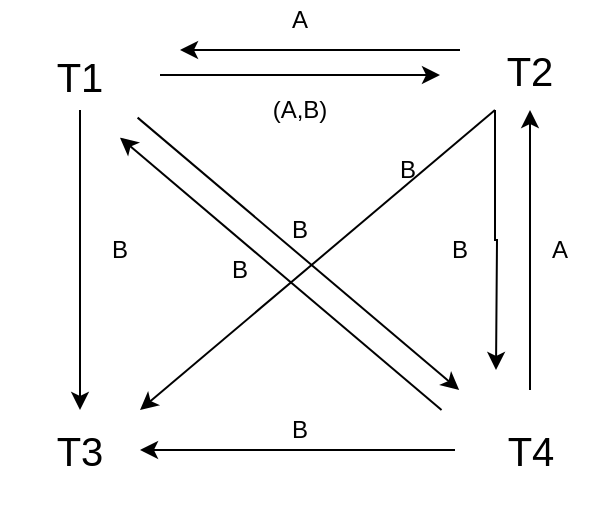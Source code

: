 <mxfile version="14.4.6" type="github">
  <diagram id="Fgm_h7O3pYdPoo2L2BLx" name="Page-1">
    <mxGraphModel dx="1038" dy="580" grid="1" gridSize="10" guides="1" tooltips="1" connect="1" arrows="1" fold="1" page="1" pageScale="1" pageWidth="827" pageHeight="1169" math="0" shadow="0">
      <root>
        <mxCell id="0" />
        <mxCell id="1" parent="0" />
        <mxCell id="Ti2Iviw0w2BretP2s4dY-1" value="&lt;font style=&quot;font-size: 20px&quot;&gt;T3&lt;/font&gt;" style="text;html=1;strokeColor=none;fillColor=none;align=center;verticalAlign=middle;whiteSpace=wrap;rounded=0;" vertex="1" parent="1">
          <mxGeometry x="240" y="330" width="60" height="40" as="geometry" />
        </mxCell>
        <mxCell id="Ti2Iviw0w2BretP2s4dY-12" style="edgeStyle=orthogonalEdgeStyle;rounded=0;orthogonalLoop=1;jettySize=auto;html=1;" edge="1" parent="1" source="Ti2Iviw0w2BretP2s4dY-2" target="Ti2Iviw0w2BretP2s4dY-4">
          <mxGeometry relative="1" as="geometry" />
        </mxCell>
        <mxCell id="Ti2Iviw0w2BretP2s4dY-28" style="edgeStyle=orthogonalEdgeStyle;rounded=0;orthogonalLoop=1;jettySize=auto;html=1;" edge="1" parent="1" source="Ti2Iviw0w2BretP2s4dY-2" target="Ti2Iviw0w2BretP2s4dY-1">
          <mxGeometry relative="1" as="geometry" />
        </mxCell>
        <mxCell id="Ti2Iviw0w2BretP2s4dY-2" value="&lt;font style=&quot;font-size: 20px&quot;&gt;T4&lt;/font&gt;" style="text;html=1;strokeColor=none;fillColor=none;align=center;verticalAlign=middle;whiteSpace=wrap;rounded=0;" vertex="1" parent="1">
          <mxGeometry x="457.5" y="320" width="75" height="60" as="geometry" />
        </mxCell>
        <mxCell id="Ti2Iviw0w2BretP2s4dY-10" style="edgeStyle=orthogonalEdgeStyle;rounded=0;orthogonalLoop=1;jettySize=auto;html=1;" edge="1" parent="1" source="Ti2Iviw0w2BretP2s4dY-3">
          <mxGeometry relative="1" as="geometry">
            <mxPoint x="450" y="162.5" as="targetPoint" />
          </mxGeometry>
        </mxCell>
        <mxCell id="Ti2Iviw0w2BretP2s4dY-22" style="edgeStyle=orthogonalEdgeStyle;rounded=0;orthogonalLoop=1;jettySize=auto;html=1;" edge="1" parent="1" source="Ti2Iviw0w2BretP2s4dY-3" target="Ti2Iviw0w2BretP2s4dY-1">
          <mxGeometry relative="1" as="geometry" />
        </mxCell>
        <mxCell id="Ti2Iviw0w2BretP2s4dY-3" value="&lt;font style=&quot;font-size: 20px&quot;&gt;T1&lt;/font&gt;" style="text;html=1;strokeColor=none;fillColor=none;align=center;verticalAlign=middle;whiteSpace=wrap;rounded=0;" vertex="1" parent="1">
          <mxGeometry x="230" y="145" width="80" height="35" as="geometry" />
        </mxCell>
        <mxCell id="Ti2Iviw0w2BretP2s4dY-14" style="edgeStyle=orthogonalEdgeStyle;rounded=0;orthogonalLoop=1;jettySize=auto;html=1;exitX=0.25;exitY=1;exitDx=0;exitDy=0;" edge="1" parent="1" source="Ti2Iviw0w2BretP2s4dY-4">
          <mxGeometry relative="1" as="geometry">
            <mxPoint x="478" y="310" as="targetPoint" />
          </mxGeometry>
        </mxCell>
        <mxCell id="Ti2Iviw0w2BretP2s4dY-19" style="edgeStyle=orthogonalEdgeStyle;rounded=0;orthogonalLoop=1;jettySize=auto;html=1;exitX=0;exitY=0.25;exitDx=0;exitDy=0;" edge="1" parent="1" source="Ti2Iviw0w2BretP2s4dY-4">
          <mxGeometry relative="1" as="geometry">
            <mxPoint x="320" y="150" as="targetPoint" />
          </mxGeometry>
        </mxCell>
        <mxCell id="Ti2Iviw0w2BretP2s4dY-4" value="&lt;font style=&quot;font-size: 20px&quot;&gt;T2&lt;/font&gt;" style="text;html=1;strokeColor=none;fillColor=none;align=center;verticalAlign=middle;whiteSpace=wrap;rounded=0;" vertex="1" parent="1">
          <mxGeometry x="460" y="140" width="70" height="40" as="geometry" />
        </mxCell>
        <mxCell id="Ti2Iviw0w2BretP2s4dY-11" value="(A,B)" style="text;html=1;strokeColor=none;fillColor=none;align=center;verticalAlign=middle;whiteSpace=wrap;rounded=0;" vertex="1" parent="1">
          <mxGeometry x="360" y="170" width="40" height="20" as="geometry" />
        </mxCell>
        <mxCell id="Ti2Iviw0w2BretP2s4dY-13" value="A" style="text;html=1;strokeColor=none;fillColor=none;align=center;verticalAlign=middle;whiteSpace=wrap;rounded=0;" vertex="1" parent="1">
          <mxGeometry x="490" y="240" width="40" height="20" as="geometry" />
        </mxCell>
        <mxCell id="Ti2Iviw0w2BretP2s4dY-15" value="B" style="text;html=1;strokeColor=none;fillColor=none;align=center;verticalAlign=middle;whiteSpace=wrap;rounded=0;" vertex="1" parent="1">
          <mxGeometry x="440" y="240" width="40" height="20" as="geometry" />
        </mxCell>
        <mxCell id="Ti2Iviw0w2BretP2s4dY-17" value="" style="endArrow=classic;html=1;exitX=0.86;exitY=1.109;exitDx=0;exitDy=0;exitPerimeter=0;" edge="1" parent="1" source="Ti2Iviw0w2BretP2s4dY-3" target="Ti2Iviw0w2BretP2s4dY-2">
          <mxGeometry width="50" height="50" relative="1" as="geometry">
            <mxPoint x="440" y="250" as="sourcePoint" />
            <mxPoint x="390" y="300" as="targetPoint" />
          </mxGeometry>
        </mxCell>
        <mxCell id="Ti2Iviw0w2BretP2s4dY-18" value="B" style="text;html=1;strokeColor=none;fillColor=none;align=center;verticalAlign=middle;whiteSpace=wrap;rounded=0;" vertex="1" parent="1">
          <mxGeometry x="360" y="230" width="40" height="20" as="geometry" />
        </mxCell>
        <mxCell id="Ti2Iviw0w2BretP2s4dY-21" value="A" style="text;html=1;strokeColor=none;fillColor=none;align=center;verticalAlign=middle;whiteSpace=wrap;rounded=0;" vertex="1" parent="1">
          <mxGeometry x="360" y="125" width="40" height="20" as="geometry" />
        </mxCell>
        <mxCell id="Ti2Iviw0w2BretP2s4dY-23" value="B" style="text;html=1;strokeColor=none;fillColor=none;align=center;verticalAlign=middle;whiteSpace=wrap;rounded=0;" vertex="1" parent="1">
          <mxGeometry x="270" y="240" width="40" height="20" as="geometry" />
        </mxCell>
        <mxCell id="Ti2Iviw0w2BretP2s4dY-24" value="" style="endArrow=classic;html=1;exitX=0.86;exitY=1.109;exitDx=0;exitDy=0;exitPerimeter=0;" edge="1" parent="1">
          <mxGeometry width="50" height="50" relative="1" as="geometry">
            <mxPoint x="450.782" y="330" as="sourcePoint" />
            <mxPoint x="290.0" y="193.815" as="targetPoint" />
          </mxGeometry>
        </mxCell>
        <mxCell id="Ti2Iviw0w2BretP2s4dY-25" value="B" style="text;html=1;strokeColor=none;fillColor=none;align=center;verticalAlign=middle;whiteSpace=wrap;rounded=0;" vertex="1" parent="1">
          <mxGeometry x="330" y="250" width="40" height="20" as="geometry" />
        </mxCell>
        <mxCell id="Ti2Iviw0w2BretP2s4dY-26" value="" style="endArrow=classic;html=1;entryX=1;entryY=0;entryDx=0;entryDy=0;exitX=0.25;exitY=1;exitDx=0;exitDy=0;" edge="1" parent="1" source="Ti2Iviw0w2BretP2s4dY-4" target="Ti2Iviw0w2BretP2s4dY-1">
          <mxGeometry width="50" height="50" relative="1" as="geometry">
            <mxPoint x="390" y="300" as="sourcePoint" />
            <mxPoint x="440" y="250" as="targetPoint" />
          </mxGeometry>
        </mxCell>
        <mxCell id="Ti2Iviw0w2BretP2s4dY-27" value="B" style="text;html=1;strokeColor=none;fillColor=none;align=center;verticalAlign=middle;whiteSpace=wrap;rounded=0;" vertex="1" parent="1">
          <mxGeometry x="414" y="200" width="40" height="20" as="geometry" />
        </mxCell>
        <mxCell id="Ti2Iviw0w2BretP2s4dY-29" value="B" style="text;html=1;strokeColor=none;fillColor=none;align=center;verticalAlign=middle;whiteSpace=wrap;rounded=0;" vertex="1" parent="1">
          <mxGeometry x="360" y="330" width="40" height="20" as="geometry" />
        </mxCell>
      </root>
    </mxGraphModel>
  </diagram>
</mxfile>
